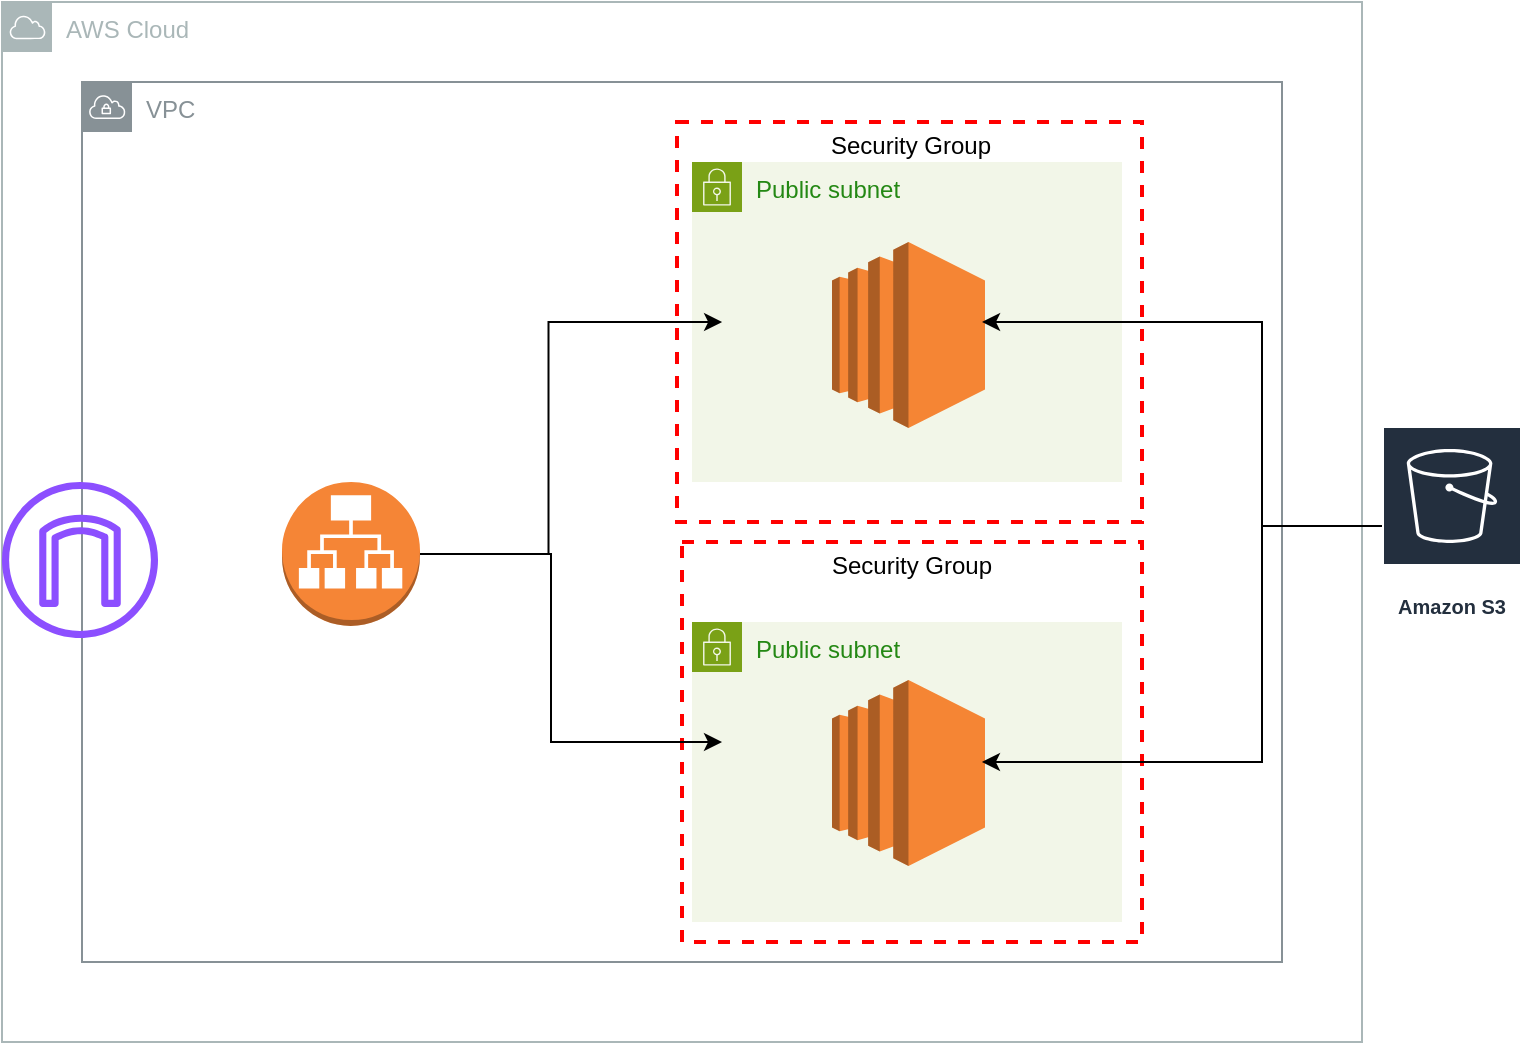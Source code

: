 <mxfile version="24.0.0" type="github">
  <diagram name="Page-1" id="D9YqjLGPUb1XMUjvmMEB">
    <mxGraphModel dx="964" dy="513" grid="1" gridSize="10" guides="1" tooltips="1" connect="1" arrows="1" fold="1" page="1" pageScale="1" pageWidth="850" pageHeight="1100" math="0" shadow="0">
      <root>
        <mxCell id="0" />
        <mxCell id="1" parent="0" />
        <mxCell id="EaHKh7OdML5e5dnO4cVS-1" value="AWS Cloud" style="sketch=0;outlineConnect=0;gradientColor=none;html=1;whiteSpace=wrap;fontSize=12;fontStyle=0;shape=mxgraph.aws4.group;grIcon=mxgraph.aws4.group_aws_cloud;strokeColor=#AAB7B8;fillColor=none;verticalAlign=top;align=left;spacingLeft=30;fontColor=#AAB7B8;dashed=0;" vertex="1" parent="1">
          <mxGeometry x="80" y="40" width="680" height="520" as="geometry" />
        </mxCell>
        <mxCell id="EaHKh7OdML5e5dnO4cVS-2" value="VPC" style="sketch=0;outlineConnect=0;gradientColor=none;html=1;whiteSpace=wrap;fontSize=12;fontStyle=0;shape=mxgraph.aws4.group;grIcon=mxgraph.aws4.group_vpc;strokeColor=#879196;fillColor=none;verticalAlign=top;align=left;spacingLeft=30;fontColor=#879196;dashed=0;" vertex="1" parent="1">
          <mxGeometry x="120" y="80" width="600" height="440" as="geometry" />
        </mxCell>
        <mxCell id="EaHKh7OdML5e5dnO4cVS-5" value="Public subnet" style="points=[[0,0],[0.25,0],[0.5,0],[0.75,0],[1,0],[1,0.25],[1,0.5],[1,0.75],[1,1],[0.75,1],[0.5,1],[0.25,1],[0,1],[0,0.75],[0,0.5],[0,0.25]];outlineConnect=0;gradientColor=none;html=1;whiteSpace=wrap;fontSize=12;fontStyle=0;container=1;pointerEvents=0;collapsible=0;recursiveResize=0;shape=mxgraph.aws4.group;grIcon=mxgraph.aws4.group_security_group;grStroke=0;strokeColor=#7AA116;fillColor=#F2F6E8;verticalAlign=top;align=left;spacingLeft=30;fontColor=#248814;dashed=0;" vertex="1" parent="1">
          <mxGeometry x="425" y="120" width="215" height="160" as="geometry" />
        </mxCell>
        <mxCell id="EaHKh7OdML5e5dnO4cVS-7" value="" style="outlineConnect=0;dashed=0;verticalLabelPosition=bottom;verticalAlign=top;align=center;html=1;shape=mxgraph.aws3.ec2;fillColor=#F58534;gradientColor=none;" vertex="1" parent="EaHKh7OdML5e5dnO4cVS-5">
          <mxGeometry x="70" y="40" width="76.5" height="93" as="geometry" />
        </mxCell>
        <mxCell id="EaHKh7OdML5e5dnO4cVS-6" value="Public subnet" style="points=[[0,0],[0.25,0],[0.5,0],[0.75,0],[1,0],[1,0.25],[1,0.5],[1,0.75],[1,1],[0.75,1],[0.5,1],[0.25,1],[0,1],[0,0.75],[0,0.5],[0,0.25]];outlineConnect=0;gradientColor=none;html=1;whiteSpace=wrap;fontSize=12;fontStyle=0;container=1;pointerEvents=0;collapsible=0;recursiveResize=0;shape=mxgraph.aws4.group;grIcon=mxgraph.aws4.group_security_group;grStroke=0;strokeColor=#7AA116;fillColor=#F2F6E8;verticalAlign=top;align=left;spacingLeft=30;fontColor=#248814;dashed=0;" vertex="1" parent="1">
          <mxGeometry x="425" y="350" width="215" height="150" as="geometry" />
        </mxCell>
        <mxCell id="EaHKh7OdML5e5dnO4cVS-8" value="" style="outlineConnect=0;dashed=0;verticalLabelPosition=bottom;verticalAlign=top;align=center;html=1;shape=mxgraph.aws3.ec2;fillColor=#F58534;gradientColor=none;" vertex="1" parent="EaHKh7OdML5e5dnO4cVS-6">
          <mxGeometry x="70" y="29" width="76.5" height="93" as="geometry" />
        </mxCell>
        <mxCell id="EaHKh7OdML5e5dnO4cVS-9" value="Amazon S3" style="sketch=0;outlineConnect=0;fontColor=#232F3E;gradientColor=none;strokeColor=#ffffff;fillColor=#232F3E;dashed=0;verticalLabelPosition=middle;verticalAlign=bottom;align=center;html=1;whiteSpace=wrap;fontSize=10;fontStyle=1;spacing=3;shape=mxgraph.aws4.productIcon;prIcon=mxgraph.aws4.s3;" vertex="1" parent="1">
          <mxGeometry x="770" y="252" width="70" height="100" as="geometry" />
        </mxCell>
        <mxCell id="EaHKh7OdML5e5dnO4cVS-10" value="" style="outlineConnect=0;dashed=0;verticalLabelPosition=bottom;verticalAlign=top;align=center;html=1;shape=mxgraph.aws3.application_load_balancer;fillColor=#F58536;gradientColor=none;" vertex="1" parent="1">
          <mxGeometry x="220" y="280" width="69" height="72" as="geometry" />
        </mxCell>
        <mxCell id="EaHKh7OdML5e5dnO4cVS-11" value="" style="sketch=0;outlineConnect=0;fontColor=#232F3E;gradientColor=none;fillColor=#8C4FFF;strokeColor=none;dashed=0;verticalLabelPosition=bottom;verticalAlign=top;align=center;html=1;fontSize=12;fontStyle=0;aspect=fixed;pointerEvents=1;shape=mxgraph.aws4.internet_gateway;" vertex="1" parent="1">
          <mxGeometry x="80" y="280" width="78" height="78" as="geometry" />
        </mxCell>
        <mxCell id="EaHKh7OdML5e5dnO4cVS-15" value="Security Group" style="fontStyle=0;verticalAlign=top;align=center;spacingTop=-2;fillColor=none;rounded=0;whiteSpace=wrap;html=1;strokeColor=#FF0000;strokeWidth=2;dashed=1;container=1;collapsible=0;expand=0;recursiveResize=0;" vertex="1" parent="1">
          <mxGeometry x="420" y="310" width="230" height="200" as="geometry" />
        </mxCell>
        <mxCell id="EaHKh7OdML5e5dnO4cVS-16" value="Security Group" style="fontStyle=0;verticalAlign=top;align=center;spacingTop=-2;fillColor=none;rounded=0;whiteSpace=wrap;html=1;strokeColor=#FF0000;strokeWidth=2;dashed=1;container=1;collapsible=0;expand=0;recursiveResize=0;" vertex="1" parent="1">
          <mxGeometry x="417.5" y="100" width="232.5" height="200" as="geometry" />
        </mxCell>
        <mxCell id="EaHKh7OdML5e5dnO4cVS-20" style="edgeStyle=orthogonalEdgeStyle;rounded=0;orthogonalLoop=1;jettySize=auto;html=1;exitX=1;exitY=0.5;exitDx=0;exitDy=0;exitPerimeter=0;entryX=0.087;entryY=0.5;entryDx=0;entryDy=0;entryPerimeter=0;" edge="1" parent="1" source="EaHKh7OdML5e5dnO4cVS-10" target="EaHKh7OdML5e5dnO4cVS-15">
          <mxGeometry relative="1" as="geometry" />
        </mxCell>
        <mxCell id="EaHKh7OdML5e5dnO4cVS-21" style="edgeStyle=orthogonalEdgeStyle;rounded=0;orthogonalLoop=1;jettySize=auto;html=1;exitX=1;exitY=0.5;exitDx=0;exitDy=0;exitPerimeter=0;entryX=0.097;entryY=0.5;entryDx=0;entryDy=0;entryPerimeter=0;" edge="1" parent="1" source="EaHKh7OdML5e5dnO4cVS-10" target="EaHKh7OdML5e5dnO4cVS-16">
          <mxGeometry relative="1" as="geometry" />
        </mxCell>
        <mxCell id="EaHKh7OdML5e5dnO4cVS-22" style="edgeStyle=orthogonalEdgeStyle;rounded=0;orthogonalLoop=1;jettySize=auto;html=1;entryX=0.656;entryY=0.5;entryDx=0;entryDy=0;entryPerimeter=0;" edge="1" parent="1" source="EaHKh7OdML5e5dnO4cVS-9" target="EaHKh7OdML5e5dnO4cVS-16">
          <mxGeometry relative="1" as="geometry" />
        </mxCell>
        <mxCell id="EaHKh7OdML5e5dnO4cVS-23" style="edgeStyle=orthogonalEdgeStyle;rounded=0;orthogonalLoop=1;jettySize=auto;html=1;entryX=0.652;entryY=0.55;entryDx=0;entryDy=0;entryPerimeter=0;" edge="1" parent="1" source="EaHKh7OdML5e5dnO4cVS-9" target="EaHKh7OdML5e5dnO4cVS-15">
          <mxGeometry relative="1" as="geometry" />
        </mxCell>
      </root>
    </mxGraphModel>
  </diagram>
</mxfile>

